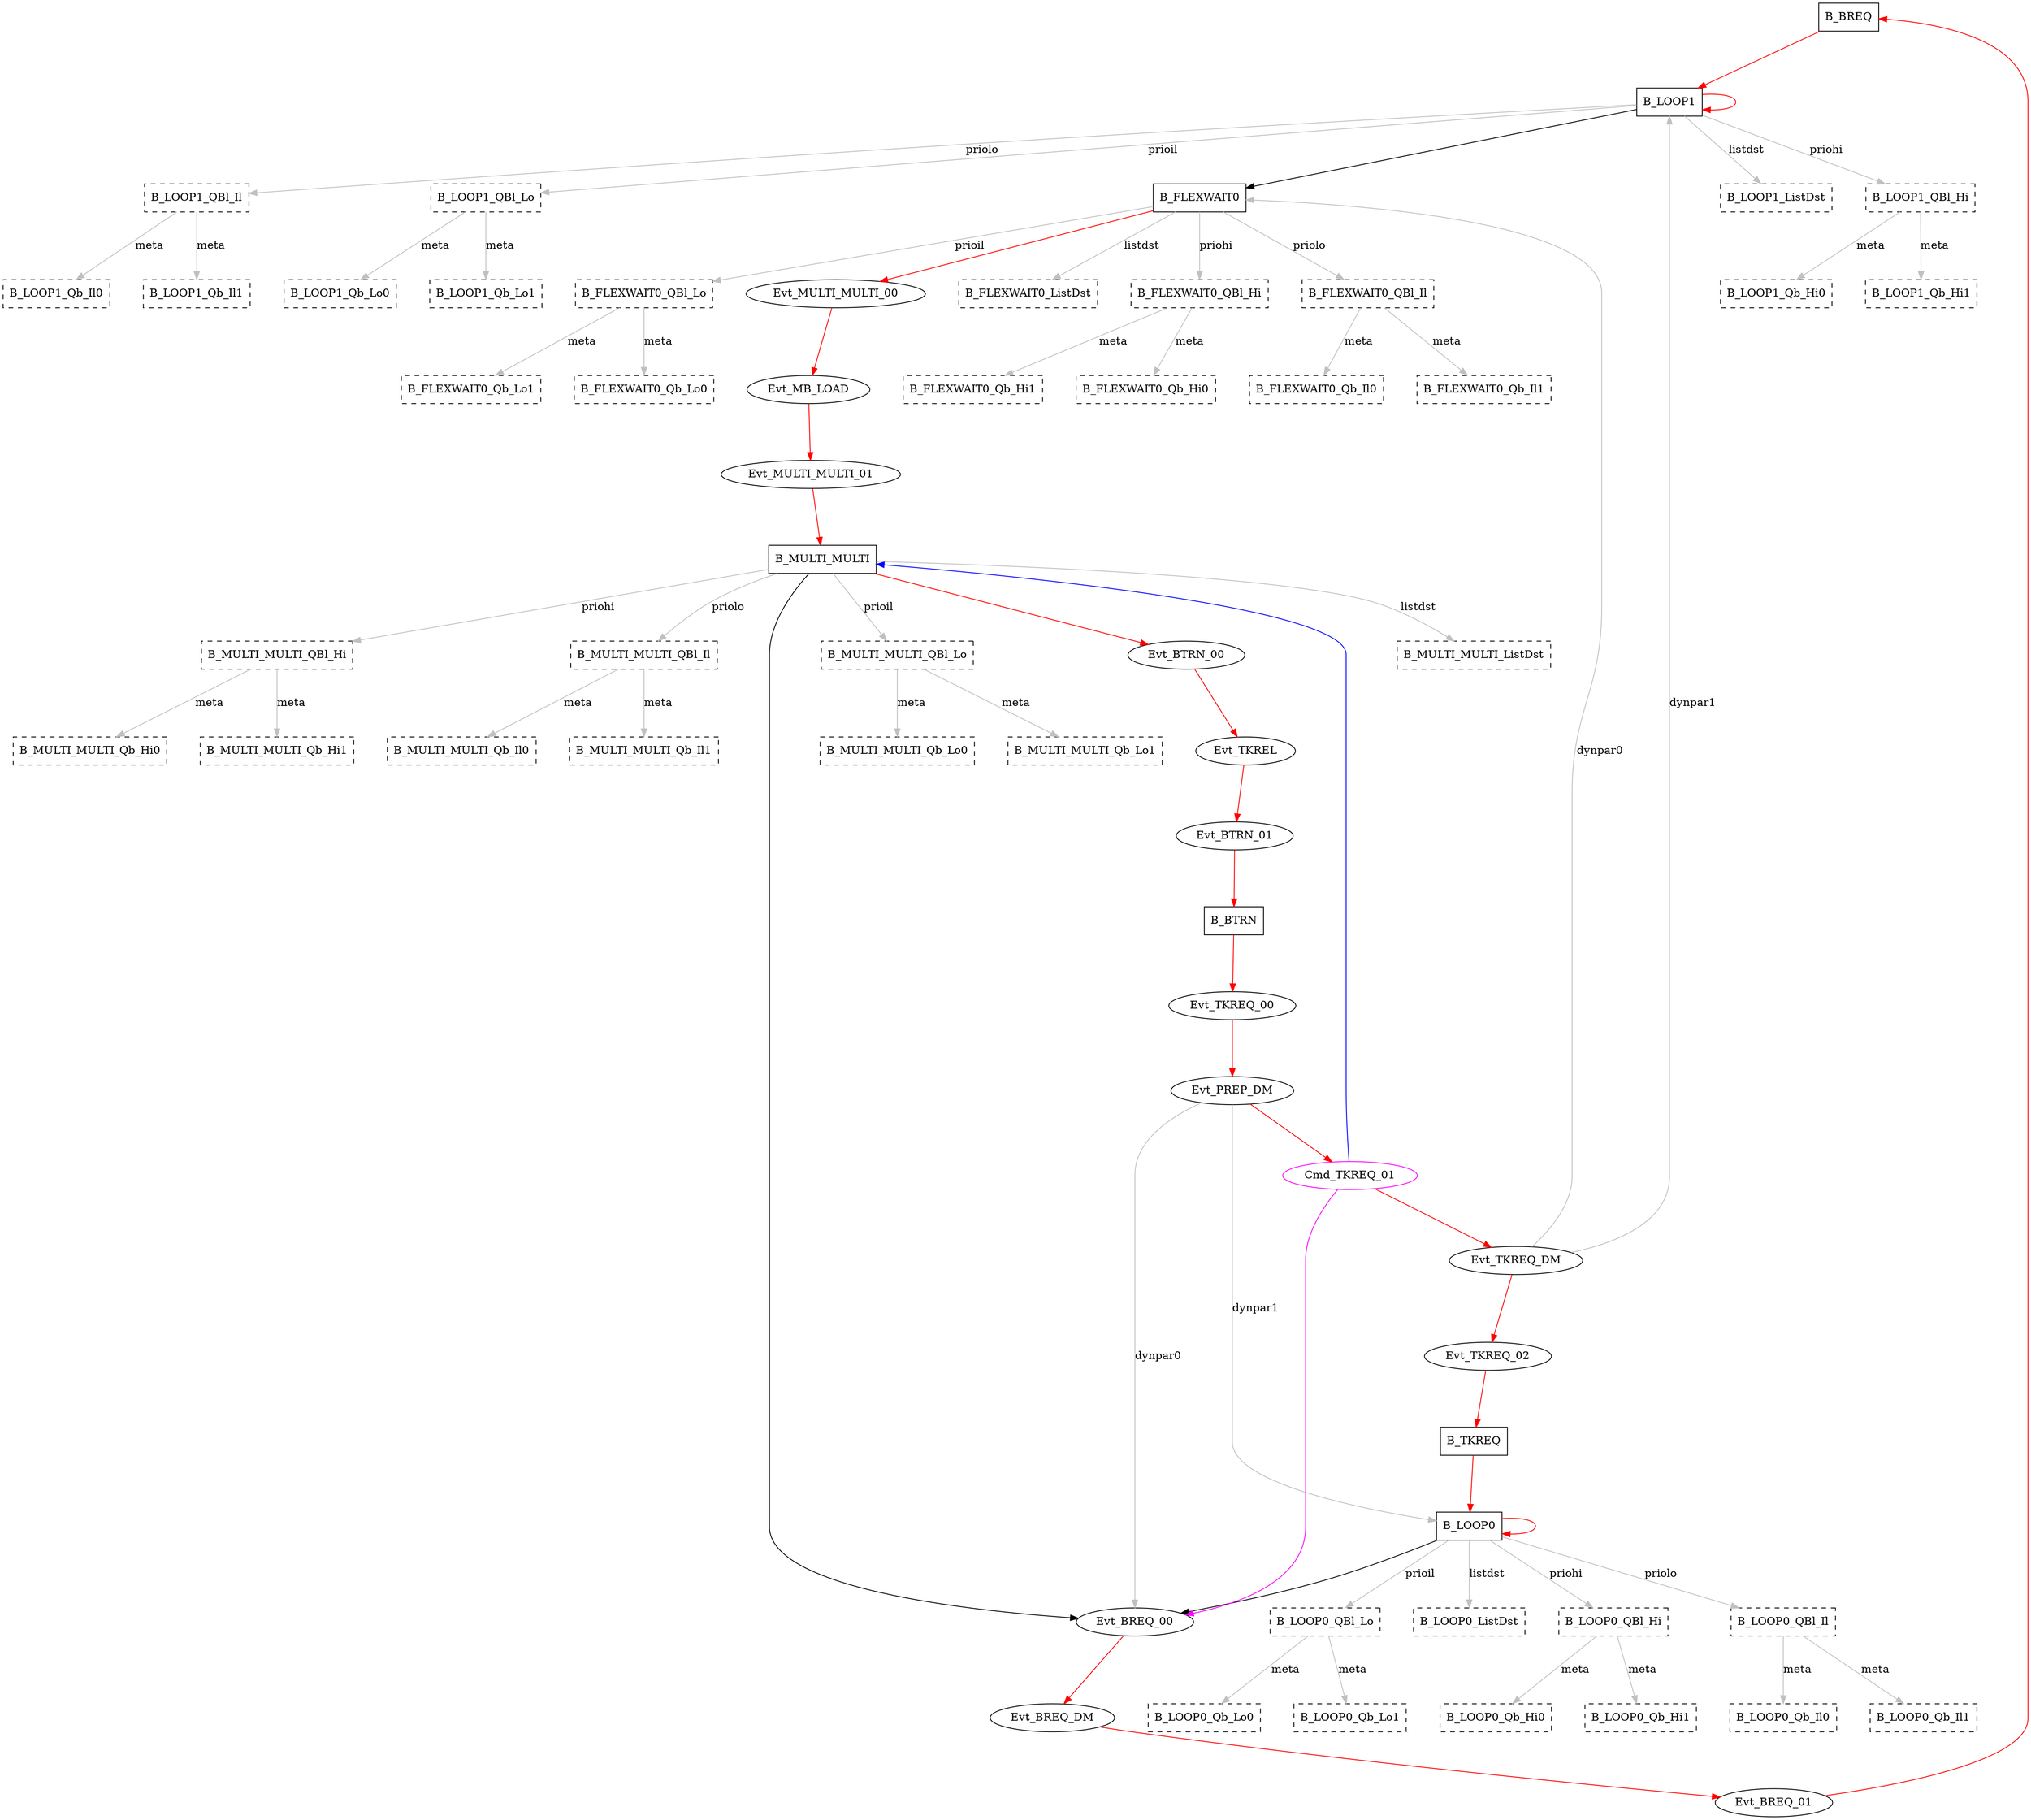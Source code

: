 digraph G {
graph [root="Demo", rankdir=TB, nodesep=0.6, mindist=1.0, ranksep=1.0, overlap=false]
node [shape="rectangle", style="filled"]
B_BREQ [type="Block", fillcolor="white", tPeriod=2000000];
B_BTRN [type="Block", fillcolor="white", tPeriod=200000];
B_FLEXWAIT0 [type="Block", fillcolor="white", tPeriod=71111];
B_FLEXWAIT0_ListDst [type="ListDst", fillcolor="white", style=dashed, flags="0xc"];
B_FLEXWAIT0_QBl_Hi [type="QInfo", fillcolor="white", style=dashed, flags="0x9"];
B_FLEXWAIT0_QBl_Il [type="QInfo", fillcolor="white", style=dashed, flags="0x9"];
B_FLEXWAIT0_QBl_Lo [type="QInfo", fillcolor="white", style=dashed, flags="0x9"];
B_FLEXWAIT0_Qb_Hi0 [type="QBuf", fillcolor="white", style=dashed, flags="0xa"];
B_FLEXWAIT0_Qb_Hi1 [type="QBuf", fillcolor="white", style=dashed, flags="0xa"];
B_FLEXWAIT0_Qb_Il0 [type="QBuf", fillcolor="white", style=dashed, flags="0xa"];
B_FLEXWAIT0_Qb_Il1 [type="QBuf", fillcolor="white", style=dashed, flags="0xa"];
B_FLEXWAIT0_Qb_Lo0 [type="QBuf", fillcolor="white", style=dashed, flags="0xa"];
B_FLEXWAIT0_Qb_Lo1 [type="QBuf", fillcolor="white", style=dashed, flags="0xa"];
B_LOOP0 [type="Block", fillcolor="white", tPeriod=10000];
B_LOOP0_ListDst [type="ListDst", fillcolor="white", style=dashed, flags="0xc"];
B_LOOP0_QBl_Hi [type="QInfo", fillcolor="white", style=dashed, flags="0x9"];
B_LOOP0_QBl_Il [type="QInfo", fillcolor="white", style=dashed, flags="0x9"];
B_LOOP0_QBl_Lo [type="QInfo", fillcolor="white", style=dashed, flags="0x9"];
B_LOOP0_Qb_Hi0 [type="QBuf", fillcolor="white", style=dashed, flags="0xa"];
B_LOOP0_Qb_Hi1 [type="QBuf", fillcolor="white", style=dashed, flags="0xa"];
B_LOOP0_Qb_Il0 [type="QBuf", fillcolor="white", style=dashed, flags="0xa"];
B_LOOP0_Qb_Il1 [type="QBuf", fillcolor="white", style=dashed, flags="0xa"];
B_LOOP0_Qb_Lo0 [type="QBuf", fillcolor="white", style=dashed, flags="0xa"];
B_LOOP0_Qb_Lo1 [type="QBuf", fillcolor="white", style=dashed, flags="0xa"];
B_LOOP1 [type="Block", fillcolor="white", tPeriod=10000];
B_LOOP1_ListDst [type="ListDst", fillcolor="white", style=dashed, flags="0xc"];
B_LOOP1_QBl_Hi [type="QInfo", fillcolor="white", style=dashed, flags="0x9"];
B_LOOP1_QBl_Il [type="QInfo", fillcolor="white", style=dashed, flags="0x9"];
B_LOOP1_QBl_Lo [type="QInfo", fillcolor="white", style=dashed, flags="0x9"];
B_LOOP1_Qb_Hi0 [type="QBuf", fillcolor="white", style=dashed, flags="0xa"];
B_LOOP1_Qb_Hi1 [type="QBuf", fillcolor="white", style=dashed, flags="0xa"];
B_LOOP1_Qb_Il0 [type="QBuf", fillcolor="white", style=dashed, flags="0xa"];
B_LOOP1_Qb_Il1 [type="QBuf", fillcolor="white", style=dashed, flags="0xa"];
B_LOOP1_Qb_Lo0 [type="QBuf", fillcolor="white", style=dashed, flags="0xa"];
B_LOOP1_Qb_Lo1 [type="QBuf", fillcolor="white", style=dashed, flags="0xa"];
B_MULTI_MULTI [type="Block", fillcolor="white", tPeriod=10000000];
B_MULTI_MULTI_ListDst [type="ListDst", fillcolor="white", style=dashed, flags="0xc"];
B_MULTI_MULTI_QBl_Hi [type="QInfo", fillcolor="white", style=dashed, flags="0x9"];
B_MULTI_MULTI_QBl_Il [type="QInfo", fillcolor="white", style=dashed, flags="0x9"];
B_MULTI_MULTI_QBl_Lo [type="QInfo", fillcolor="white", style=dashed, flags="0x9"];
B_MULTI_MULTI_Qb_Hi0 [type="QBuf", fillcolor="white", style=dashed, flags="0xa"];
B_MULTI_MULTI_Qb_Hi1 [type="QBuf", fillcolor="white", style=dashed, flags="0xa"];
B_MULTI_MULTI_Qb_Il0 [type="QBuf", fillcolor="white", style=dashed, flags="0xa"];
B_MULTI_MULTI_Qb_Il1 [type="QBuf", fillcolor="white", style=dashed, flags="0xa"];
B_MULTI_MULTI_Qb_Lo0 [type="QBuf", fillcolor="white", style=dashed, flags="0xa"];
B_MULTI_MULTI_Qb_Lo1 [type="QBuf", fillcolor="white", style=dashed, flags="0xa"];
B_TKREQ [type="Block", fillcolor="white", tPeriod=200000000];
Cmd_TKREQ_01 [shape="oval", fillcolor="white", tOffs=300, flags="0x4", type="Flow", color="magenta", tValid=0, qty=9];
Evt_BREQ_00 [shape="oval", fillcolor="white", tOffs=0, flags="0x2", type="TMsg", color="black", id="0x3", par="0x456", tef="0x0", res="0x0"];
Evt_BREQ_01 [shape="oval", fillcolor="white", tOffs=9000, flags="0x2", type="TMsg", color="black", id="0x4", par="0x456", tef="0x0", res="0x0"];
Evt_BREQ_DM [shape="oval", fillcolor="white", tOffs=2000, flags="0x2", type="TMsg", color="black", id="0x3333000000000000", par="0x456", tef="0x0", res="0x0"];
Evt_BTRN_00 [shape="oval", fillcolor="white", tOffs=500, flags="0x2", type="TMsg", color="black", id="0x8", par="0x456", tef="0x0", res="0x0"];
Evt_BTRN_01 [shape="oval", fillcolor="white", tOffs=10500, flags="0x2", type="TMsg", color="black", id="0x9", par="0x456", tef="0x0", res="0x0"];
Evt_MB_LOAD [shape="oval", fillcolor="white", tOffs=200, flags="0x2", type="TMsg", color="black", id="0x6", par="0x456", tef="0x0", res="0x0"];
Evt_MULTI_MULTI_00 [shape="oval", fillcolor="white", tOffs=0, flags="0x2", type="TMsg", color="black", id="0x5", par="0x456", tef="0x0", res="0x0"];
Evt_MULTI_MULTI_01 [shape="oval", fillcolor="white", tOffs=700, flags="0x2", type="TMsg", color="black", id="0x7", par="0x456", tef="0x0", res="0x0"];
Evt_PREP_DM [shape="oval", fillcolor="white", tOffs=100, flags="0xc00002", type="TMsg", color="black", id="0x1111000000000000", par="0x4110a0c04111128", tef="0x0", res="0x0"];
Evt_TKREL [shape="oval", fillcolor="white", tOffs=10000, flags="0x2", type="TMsg", color="black", id="0x4444000000000000", par="0x456", tef="0x0", res="0x0"];
Evt_TKREQ_00 [shape="oval", fillcolor="white", tOffs=0, flags="0x2", type="TMsg", color="black", id="0x1", par="0x123", tef="0x0", res="0x0"];
Evt_TKREQ_02 [shape="oval", fillcolor="white", tOffs=1000, flags="0x2", type="TMsg", color="black", id="0x2", par="0x456", tef="0x0", res="0x0"];
Evt_TKREQ_DM [shape="oval", fillcolor="white", tOffs=500, flags="0xc00002", type="TMsg", color="black", id="0x2222000000000000", par="0x4110c48041107d0", tef="0x0", res="0x0"];
B_BREQ->B_LOOP1 [type="defdst", color="red"];
B_LOOP1->B_LOOP1 [type="defdst", color="red"];
B_LOOP1->B_LOOP1_ListDst [type="listdst", color="grey", label="listdst"];
B_LOOP1->B_LOOP1_QBl_Il [type="priolo", color="grey", label="priolo"];
B_LOOP1->B_LOOP1_QBl_Hi [type="priohi", color="grey", label="priohi"];
B_LOOP1->B_LOOP1_QBl_Lo [type="prioil", color="grey", label="prioil"];
B_BTRN->Evt_TKREQ_00 [type="defdst", color="red"];
B_FLEXWAIT0->Evt_MULTI_MULTI_00 [type="defdst", color="red"];
B_FLEXWAIT0->B_FLEXWAIT0_ListDst [type="listdst", color="grey", label="listdst"];
B_FLEXWAIT0->B_FLEXWAIT0_QBl_Il [type="priolo", color="grey", label="priolo"];
B_FLEXWAIT0->B_FLEXWAIT0_QBl_Hi [type="priohi", color="grey", label="priohi"];
B_FLEXWAIT0->B_FLEXWAIT0_QBl_Lo [type="prioil", color="grey", label="prioil"];
Evt_PREP_DM->Cmd_TKREQ_01 [type="defdst", color="red"];
Evt_PREP_DM->Evt_BREQ_00 [type="dynpar0", color="grey", label="dynpar0"];
Evt_PREP_DM->B_LOOP0 [type="dynpar1", color="grey", label="dynpar1"];
B_LOOP0->B_LOOP0 [type="defdst", color="red"];
B_LOOP0->B_LOOP0_ListDst [type="listdst", color="grey", label="listdst"];
B_LOOP0->B_LOOP0_QBl_Il [type="priolo", color="grey", label="priolo"];
B_LOOP0->B_LOOP0_QBl_Hi [type="priohi", color="grey", label="priohi"];
B_LOOP0->B_LOOP0_QBl_Lo [type="prioil", color="grey", label="prioil"];
B_MULTI_MULTI->Evt_BTRN_00 [type="defdst", color="red"];
B_MULTI_MULTI->B_MULTI_MULTI_ListDst [type="listdst", color="grey", label="listdst"];
B_MULTI_MULTI->B_MULTI_MULTI_QBl_Il [type="priolo", color="grey", label="priolo"];
B_MULTI_MULTI->B_MULTI_MULTI_QBl_Hi [type="priohi", color="grey", label="priohi"];
B_MULTI_MULTI->B_MULTI_MULTI_QBl_Lo [type="prioil", color="grey", label="prioil"];
Evt_BREQ_01->B_BREQ [type="defdst", color="red"];
B_TKREQ->B_LOOP0 [type="defdst", color="red"];
Evt_MULTI_MULTI_00->Evt_MB_LOAD [type="defdst", color="red"];
Cmd_TKREQ_01->Evt_TKREQ_DM [type="defdst", color="red"];
Cmd_TKREQ_01->B_MULTI_MULTI [type="target", color="blue"];
Cmd_TKREQ_01->Evt_BREQ_00 [type="flowdst", color="magenta"];
Evt_BREQ_00->Evt_BREQ_DM [type="defdst", color="red"];
Evt_BTRN_00->Evt_TKREL [type="defdst", color="red"];
Evt_BREQ_DM->Evt_BREQ_01 [type="defdst", color="red"];
Evt_BTRN_01->B_BTRN [type="defdst", color="red"];
Evt_MB_LOAD->Evt_MULTI_MULTI_01 [type="defdst", color="red"];
Evt_MULTI_MULTI_01->B_MULTI_MULTI [type="defdst", color="red"];
Evt_TKREL->Evt_BTRN_01 [type="defdst", color="red"];
Evt_TKREQ_00->Evt_PREP_DM [type="defdst", color="red"];
Evt_TKREQ_02->B_TKREQ [type="defdst", color="red"];
Evt_TKREQ_DM->Evt_TKREQ_02 [type="defdst", color="red"];
Evt_TKREQ_DM->B_FLEXWAIT0 [type="dynpar0", color="grey", label="dynpar0"];
Evt_TKREQ_DM->B_LOOP1 [type="dynpar1", color="grey", label="dynpar1"];
B_FLEXWAIT0_QBl_Il->B_FLEXWAIT0_Qb_Il0 [type="meta", color="grey", label="meta"];
B_FLEXWAIT0_QBl_Il->B_FLEXWAIT0_Qb_Il1 [type="meta", color="grey", label="meta"];
B_FLEXWAIT0_QBl_Hi->B_FLEXWAIT0_Qb_Hi0 [type="meta", color="grey", label="meta"];
B_FLEXWAIT0_QBl_Hi->B_FLEXWAIT0_Qb_Hi1 [type="meta", color="grey", label="meta"];
B_FLEXWAIT0_QBl_Lo->B_FLEXWAIT0_Qb_Lo0 [type="meta", color="grey", label="meta"];
B_FLEXWAIT0_QBl_Lo->B_FLEXWAIT0_Qb_Lo1 [type="meta", color="grey", label="meta"];
B_MULTI_MULTI->Evt_BREQ_00 [type="altdst", color="black"];
B_LOOP0_QBl_Hi->B_LOOP0_Qb_Hi0 [type="meta", color="grey", label="meta"];
B_LOOP0_QBl_Hi->B_LOOP0_Qb_Hi1 [type="meta", color="grey", label="meta"];
B_LOOP0->Evt_BREQ_00 [type="altdst", color="black"];
B_LOOP0_QBl_Il->B_LOOP0_Qb_Il0 [type="meta", color="grey", label="meta"];
B_LOOP0_QBl_Il->B_LOOP0_Qb_Il1 [type="meta", color="grey", label="meta"];
B_LOOP0_QBl_Lo->B_LOOP0_Qb_Lo0 [type="meta", color="grey", label="meta"];
B_LOOP0_QBl_Lo->B_LOOP0_Qb_Lo1 [type="meta", color="grey", label="meta"];
B_LOOP1->B_FLEXWAIT0 [type="altdst", color="black"];
B_LOOP1_QBl_Hi->B_LOOP1_Qb_Hi0 [type="meta", color="grey", label="meta"];
B_LOOP1_QBl_Hi->B_LOOP1_Qb_Hi1 [type="meta", color="grey", label="meta"];
B_LOOP1_QBl_Il->B_LOOP1_Qb_Il0 [type="meta", color="grey", label="meta"];
B_LOOP1_QBl_Il->B_LOOP1_Qb_Il1 [type="meta", color="grey", label="meta"];
B_LOOP1_QBl_Lo->B_LOOP1_Qb_Lo0 [type="meta", color="grey", label="meta"];
B_LOOP1_QBl_Lo->B_LOOP1_Qb_Lo1 [type="meta", color="grey", label="meta"];
B_MULTI_MULTI_QBl_Hi->B_MULTI_MULTI_Qb_Hi0 [type="meta", color="grey", label="meta"];
B_MULTI_MULTI_QBl_Hi->B_MULTI_MULTI_Qb_Hi1 [type="meta", color="grey", label="meta"];
B_MULTI_MULTI_QBl_Il->B_MULTI_MULTI_Qb_Il0 [type="meta", color="grey", label="meta"];
B_MULTI_MULTI_QBl_Il->B_MULTI_MULTI_Qb_Il1 [type="meta", color="grey", label="meta"];
B_MULTI_MULTI_QBl_Lo->B_MULTI_MULTI_Qb_Lo0 [type="meta", color="grey", label="meta"];
B_MULTI_MULTI_QBl_Lo->B_MULTI_MULTI_Qb_Lo1 [type="meta", color="grey", label="meta"];
}

